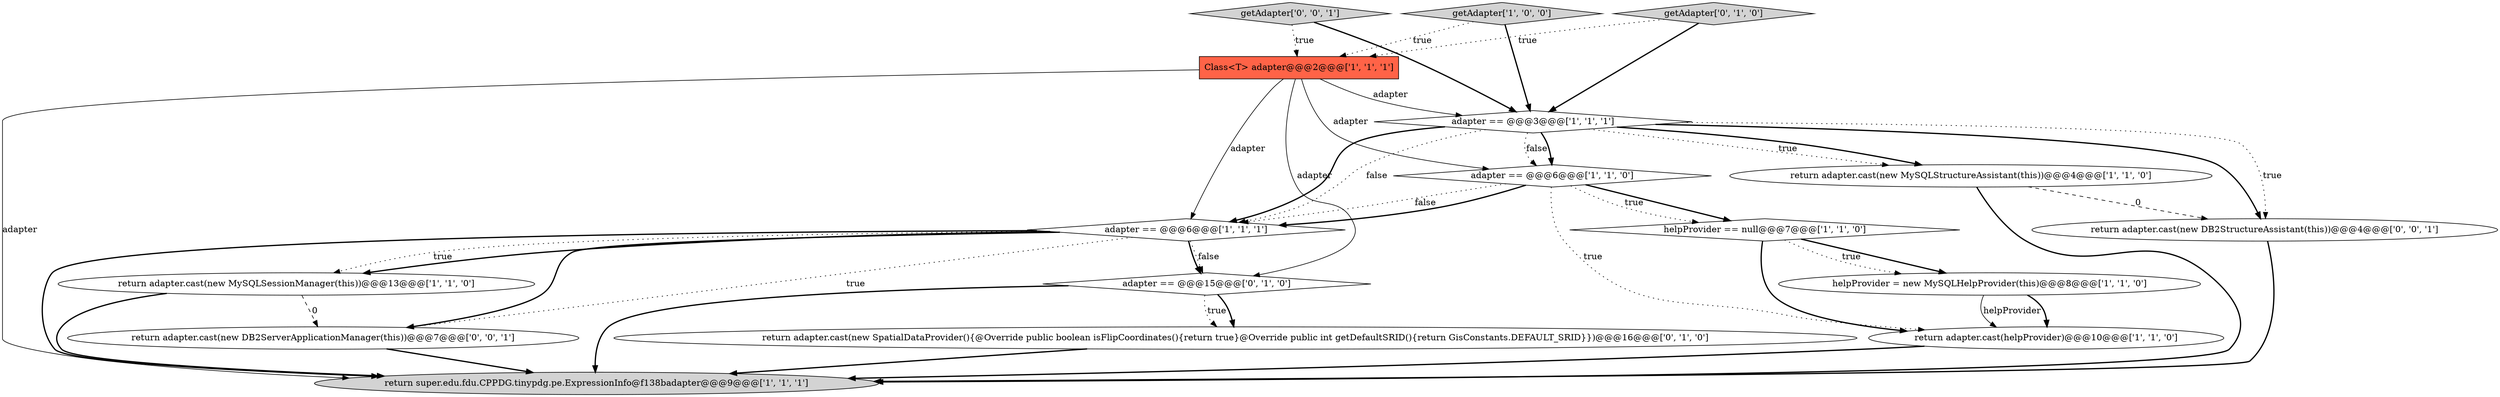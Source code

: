 digraph {
2 [style = filled, label = "helpProvider = new MySQLHelpProvider(this)@@@8@@@['1', '1', '0']", fillcolor = white, shape = ellipse image = "AAA0AAABBB1BBB"];
16 [style = filled, label = "return adapter.cast(new DB2StructureAssistant(this))@@@4@@@['0', '0', '1']", fillcolor = white, shape = ellipse image = "AAA0AAABBB3BBB"];
1 [style = filled, label = "return adapter.cast(new MySQLStructureAssistant(this))@@@4@@@['1', '1', '0']", fillcolor = white, shape = ellipse image = "AAA0AAABBB1BBB"];
6 [style = filled, label = "adapter == @@@3@@@['1', '1', '1']", fillcolor = white, shape = diamond image = "AAA0AAABBB1BBB"];
10 [style = filled, label = "return super.edu.fdu.CPPDG.tinypdg.pe.ExpressionInfo@f138badapter@@@9@@@['1', '1', '1']", fillcolor = lightgray, shape = ellipse image = "AAA0AAABBB1BBB"];
14 [style = filled, label = "return adapter.cast(new DB2ServerApplicationManager(this))@@@7@@@['0', '0', '1']", fillcolor = white, shape = ellipse image = "AAA0AAABBB3BBB"];
15 [style = filled, label = "getAdapter['0', '0', '1']", fillcolor = lightgray, shape = diamond image = "AAA0AAABBB3BBB"];
5 [style = filled, label = "getAdapter['1', '0', '0']", fillcolor = lightgray, shape = diamond image = "AAA0AAABBB1BBB"];
12 [style = filled, label = "adapter == @@@15@@@['0', '1', '0']", fillcolor = white, shape = diamond image = "AAA1AAABBB2BBB"];
0 [style = filled, label = "return adapter.cast(new MySQLSessionManager(this))@@@13@@@['1', '1', '0']", fillcolor = white, shape = ellipse image = "AAA0AAABBB1BBB"];
11 [style = filled, label = "return adapter.cast(new SpatialDataProvider(){@Override public boolean isFlipCoordinates(){return true}@Override public int getDefaultSRID(){return GisConstants.DEFAULT_SRID}})@@@16@@@['0', '1', '0']", fillcolor = white, shape = ellipse image = "AAA1AAABBB2BBB"];
7 [style = filled, label = "adapter == @@@6@@@['1', '1', '0']", fillcolor = white, shape = diamond image = "AAA0AAABBB1BBB"];
8 [style = filled, label = "adapter == @@@6@@@['1', '1', '1']", fillcolor = white, shape = diamond image = "AAA0AAABBB1BBB"];
9 [style = filled, label = "helpProvider == null@@@7@@@['1', '1', '0']", fillcolor = white, shape = diamond image = "AAA0AAABBB1BBB"];
4 [style = filled, label = "Class<T> adapter@@@2@@@['1', '1', '1']", fillcolor = tomato, shape = box image = "AAA0AAABBB1BBB"];
13 [style = filled, label = "getAdapter['0', '1', '0']", fillcolor = lightgray, shape = diamond image = "AAA0AAABBB2BBB"];
3 [style = filled, label = "return adapter.cast(helpProvider)@@@10@@@['1', '1', '0']", fillcolor = white, shape = ellipse image = "AAA0AAABBB1BBB"];
3->10 [style = bold, label=""];
6->16 [style = dotted, label="true"];
8->14 [style = bold, label=""];
7->8 [style = bold, label=""];
13->4 [style = dotted, label="true"];
1->10 [style = bold, label=""];
8->12 [style = bold, label=""];
8->12 [style = dotted, label="false"];
8->0 [style = bold, label=""];
7->9 [style = bold, label=""];
4->7 [style = solid, label="adapter"];
12->11 [style = dotted, label="true"];
9->3 [style = bold, label=""];
13->6 [style = bold, label=""];
9->2 [style = bold, label=""];
6->1 [style = dotted, label="true"];
5->4 [style = dotted, label="true"];
0->14 [style = dashed, label="0"];
2->3 [style = solid, label="helpProvider"];
9->2 [style = dotted, label="true"];
6->7 [style = dotted, label="false"];
7->9 [style = dotted, label="true"];
6->8 [style = bold, label=""];
16->10 [style = bold, label=""];
15->6 [style = bold, label=""];
15->4 [style = dotted, label="true"];
4->6 [style = solid, label="adapter"];
2->3 [style = bold, label=""];
0->10 [style = bold, label=""];
4->8 [style = solid, label="adapter"];
6->16 [style = bold, label=""];
12->10 [style = bold, label=""];
11->10 [style = bold, label=""];
4->12 [style = solid, label="adapter"];
8->0 [style = dotted, label="true"];
1->16 [style = dashed, label="0"];
7->8 [style = dotted, label="false"];
8->14 [style = dotted, label="true"];
12->11 [style = bold, label=""];
6->7 [style = bold, label=""];
14->10 [style = bold, label=""];
6->1 [style = bold, label=""];
8->10 [style = bold, label=""];
4->10 [style = solid, label="adapter"];
5->6 [style = bold, label=""];
7->3 [style = dotted, label="true"];
6->8 [style = dotted, label="false"];
}
